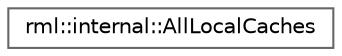 digraph "类继承关系图"
{
 // LATEX_PDF_SIZE
  bgcolor="transparent";
  edge [fontname=Helvetica,fontsize=10,labelfontname=Helvetica,labelfontsize=10];
  node [fontname=Helvetica,fontsize=10,shape=box,height=0.2,width=0.4];
  rankdir="LR";
  Node0 [id="Node000000",label="rml::internal::AllLocalCaches",height=0.2,width=0.4,color="grey40", fillcolor="white", style="filled",URL="$classrml_1_1internal_1_1_all_local_caches.html",tooltip=" "];
}
